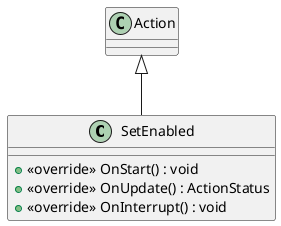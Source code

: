 @startuml
class SetEnabled {
    + <<override>> OnStart() : void
    + <<override>> OnUpdate() : ActionStatus
    + <<override>> OnInterrupt() : void
}
Action <|-- SetEnabled
@enduml
